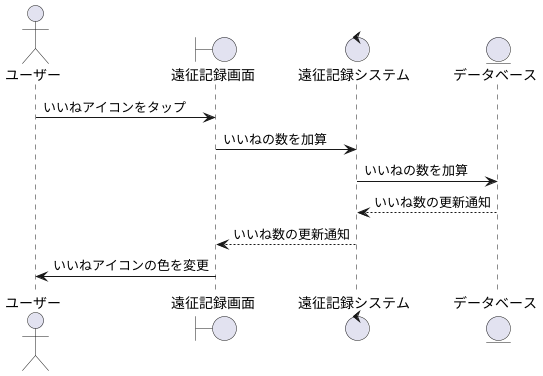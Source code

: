 @startuml
actor ユーザー as User
boundary "遠征記録画面" as RecordScreen
control "遠征記録システム" as System
entity "データベース" as DB

User -> RecordScreen: いいねアイコンをタップ
RecordScreen -> System: いいねの数を加算
System -> DB: いいねの数を加算
DB --> System: いいね数の更新通知
System --> RecordScreen: いいね数の更新通知
RecordScreen -> User: いいねアイコンの色を変更

@enduml
